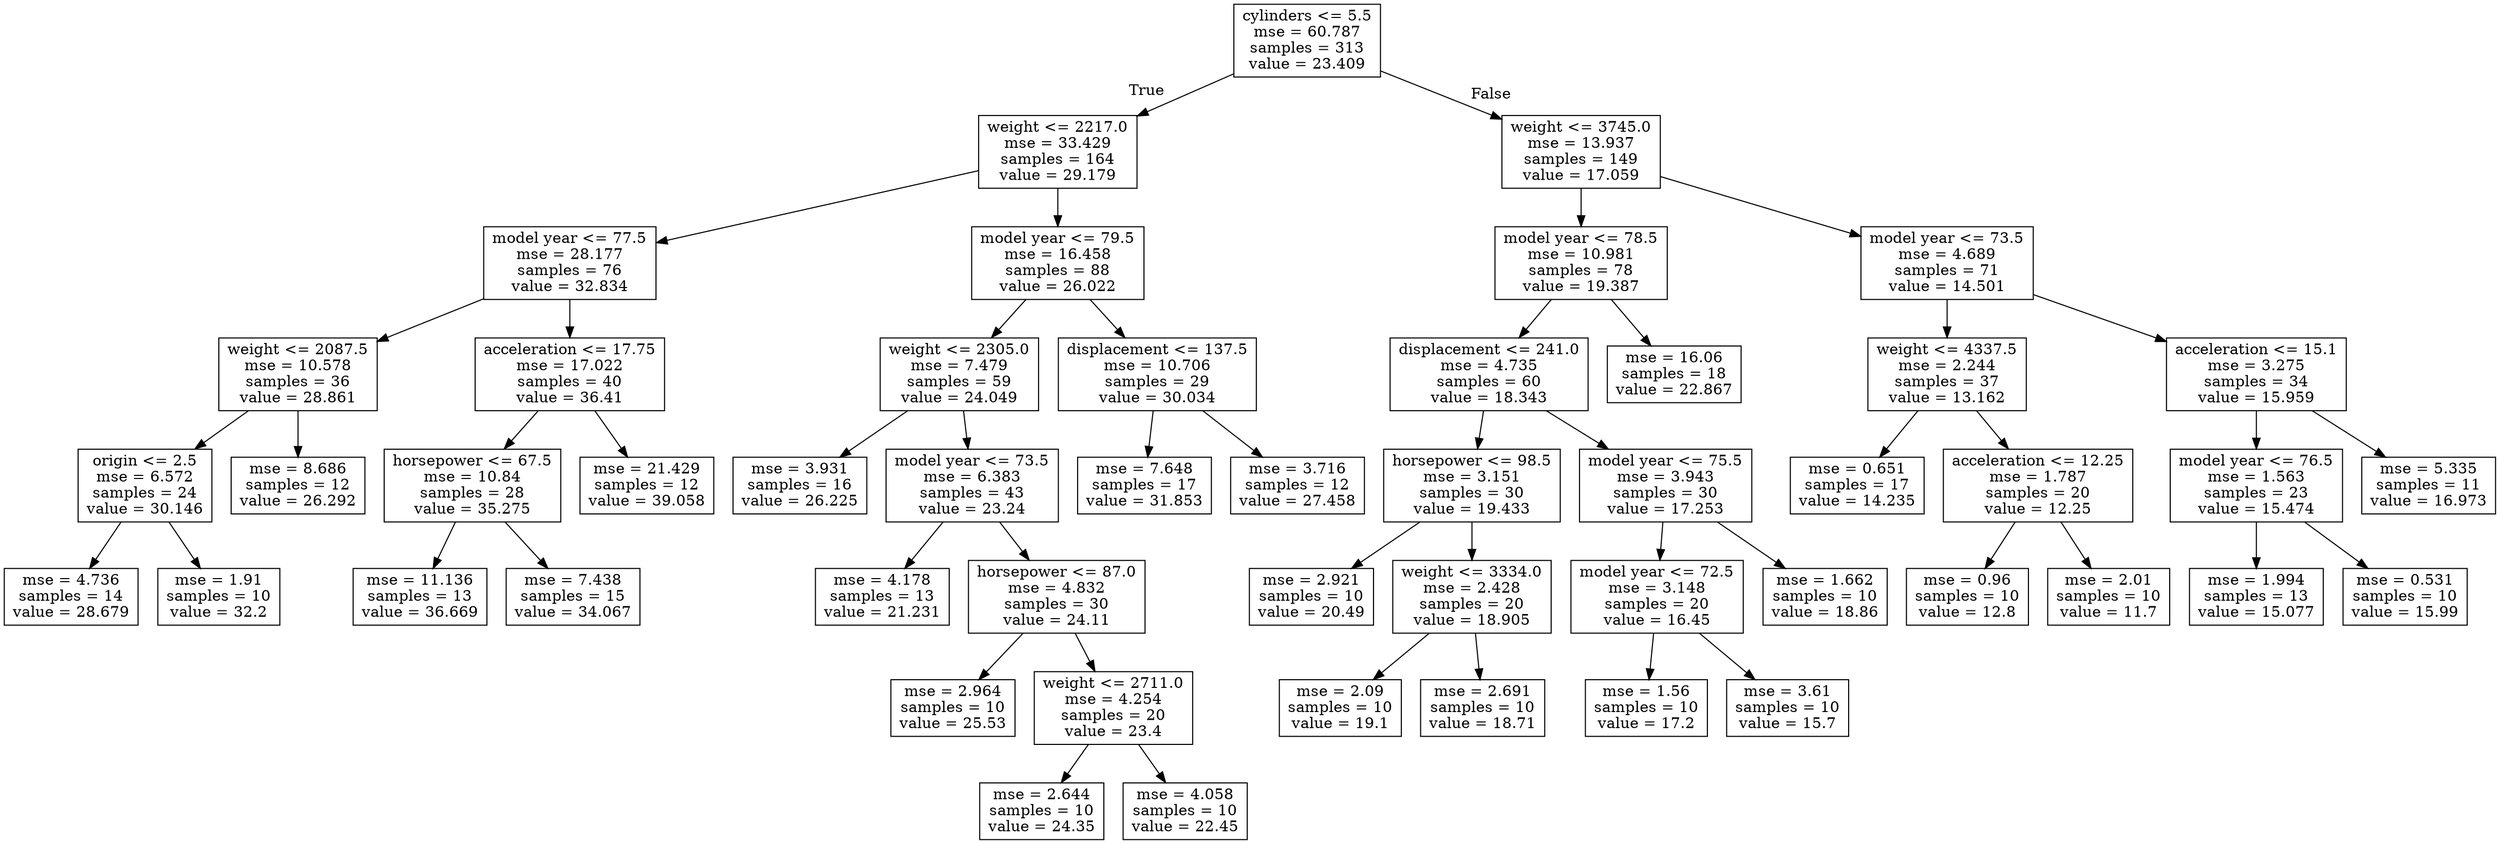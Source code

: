 digraph Tree {
node [shape=box] ;
0 [label="cylinders <= 5.5\nmse = 60.787\nsamples = 313\nvalue = 23.409"] ;
1 [label="weight <= 2217.0\nmse = 33.429\nsamples = 164\nvalue = 29.179"] ;
0 -> 1 [labeldistance=2.5, labelangle=45, headlabel="True"] ;
2 [label="model year <= 77.5\nmse = 28.177\nsamples = 76\nvalue = 32.834"] ;
1 -> 2 ;
3 [label="weight <= 2087.5\nmse = 10.578\nsamples = 36\nvalue = 28.861"] ;
2 -> 3 ;
4 [label="origin <= 2.5\nmse = 6.572\nsamples = 24\nvalue = 30.146"] ;
3 -> 4 ;
5 [label="mse = 4.736\nsamples = 14\nvalue = 28.679"] ;
4 -> 5 ;
6 [label="mse = 1.91\nsamples = 10\nvalue = 32.2"] ;
4 -> 6 ;
7 [label="mse = 8.686\nsamples = 12\nvalue = 26.292"] ;
3 -> 7 ;
8 [label="acceleration <= 17.75\nmse = 17.022\nsamples = 40\nvalue = 36.41"] ;
2 -> 8 ;
9 [label="horsepower <= 67.5\nmse = 10.84\nsamples = 28\nvalue = 35.275"] ;
8 -> 9 ;
10 [label="mse = 11.136\nsamples = 13\nvalue = 36.669"] ;
9 -> 10 ;
11 [label="mse = 7.438\nsamples = 15\nvalue = 34.067"] ;
9 -> 11 ;
12 [label="mse = 21.429\nsamples = 12\nvalue = 39.058"] ;
8 -> 12 ;
13 [label="model year <= 79.5\nmse = 16.458\nsamples = 88\nvalue = 26.022"] ;
1 -> 13 ;
14 [label="weight <= 2305.0\nmse = 7.479\nsamples = 59\nvalue = 24.049"] ;
13 -> 14 ;
15 [label="mse = 3.931\nsamples = 16\nvalue = 26.225"] ;
14 -> 15 ;
16 [label="model year <= 73.5\nmse = 6.383\nsamples = 43\nvalue = 23.24"] ;
14 -> 16 ;
17 [label="mse = 4.178\nsamples = 13\nvalue = 21.231"] ;
16 -> 17 ;
18 [label="horsepower <= 87.0\nmse = 4.832\nsamples = 30\nvalue = 24.11"] ;
16 -> 18 ;
19 [label="mse = 2.964\nsamples = 10\nvalue = 25.53"] ;
18 -> 19 ;
20 [label="weight <= 2711.0\nmse = 4.254\nsamples = 20\nvalue = 23.4"] ;
18 -> 20 ;
21 [label="mse = 2.644\nsamples = 10\nvalue = 24.35"] ;
20 -> 21 ;
22 [label="mse = 4.058\nsamples = 10\nvalue = 22.45"] ;
20 -> 22 ;
23 [label="displacement <= 137.5\nmse = 10.706\nsamples = 29\nvalue = 30.034"] ;
13 -> 23 ;
24 [label="mse = 7.648\nsamples = 17\nvalue = 31.853"] ;
23 -> 24 ;
25 [label="mse = 3.716\nsamples = 12\nvalue = 27.458"] ;
23 -> 25 ;
26 [label="weight <= 3745.0\nmse = 13.937\nsamples = 149\nvalue = 17.059"] ;
0 -> 26 [labeldistance=2.5, labelangle=-45, headlabel="False"] ;
27 [label="model year <= 78.5\nmse = 10.981\nsamples = 78\nvalue = 19.387"] ;
26 -> 27 ;
28 [label="displacement <= 241.0\nmse = 4.735\nsamples = 60\nvalue = 18.343"] ;
27 -> 28 ;
29 [label="horsepower <= 98.5\nmse = 3.151\nsamples = 30\nvalue = 19.433"] ;
28 -> 29 ;
30 [label="mse = 2.921\nsamples = 10\nvalue = 20.49"] ;
29 -> 30 ;
31 [label="weight <= 3334.0\nmse = 2.428\nsamples = 20\nvalue = 18.905"] ;
29 -> 31 ;
32 [label="mse = 2.09\nsamples = 10\nvalue = 19.1"] ;
31 -> 32 ;
33 [label="mse = 2.691\nsamples = 10\nvalue = 18.71"] ;
31 -> 33 ;
34 [label="model year <= 75.5\nmse = 3.943\nsamples = 30\nvalue = 17.253"] ;
28 -> 34 ;
35 [label="model year <= 72.5\nmse = 3.148\nsamples = 20\nvalue = 16.45"] ;
34 -> 35 ;
36 [label="mse = 1.56\nsamples = 10\nvalue = 17.2"] ;
35 -> 36 ;
37 [label="mse = 3.61\nsamples = 10\nvalue = 15.7"] ;
35 -> 37 ;
38 [label="mse = 1.662\nsamples = 10\nvalue = 18.86"] ;
34 -> 38 ;
39 [label="mse = 16.06\nsamples = 18\nvalue = 22.867"] ;
27 -> 39 ;
40 [label="model year <= 73.5\nmse = 4.689\nsamples = 71\nvalue = 14.501"] ;
26 -> 40 ;
41 [label="weight <= 4337.5\nmse = 2.244\nsamples = 37\nvalue = 13.162"] ;
40 -> 41 ;
42 [label="mse = 0.651\nsamples = 17\nvalue = 14.235"] ;
41 -> 42 ;
43 [label="acceleration <= 12.25\nmse = 1.787\nsamples = 20\nvalue = 12.25"] ;
41 -> 43 ;
44 [label="mse = 0.96\nsamples = 10\nvalue = 12.8"] ;
43 -> 44 ;
45 [label="mse = 2.01\nsamples = 10\nvalue = 11.7"] ;
43 -> 45 ;
46 [label="acceleration <= 15.1\nmse = 3.275\nsamples = 34\nvalue = 15.959"] ;
40 -> 46 ;
47 [label="model year <= 76.5\nmse = 1.563\nsamples = 23\nvalue = 15.474"] ;
46 -> 47 ;
48 [label="mse = 1.994\nsamples = 13\nvalue = 15.077"] ;
47 -> 48 ;
49 [label="mse = 0.531\nsamples = 10\nvalue = 15.99"] ;
47 -> 49 ;
50 [label="mse = 5.335\nsamples = 11\nvalue = 16.973"] ;
46 -> 50 ;
}